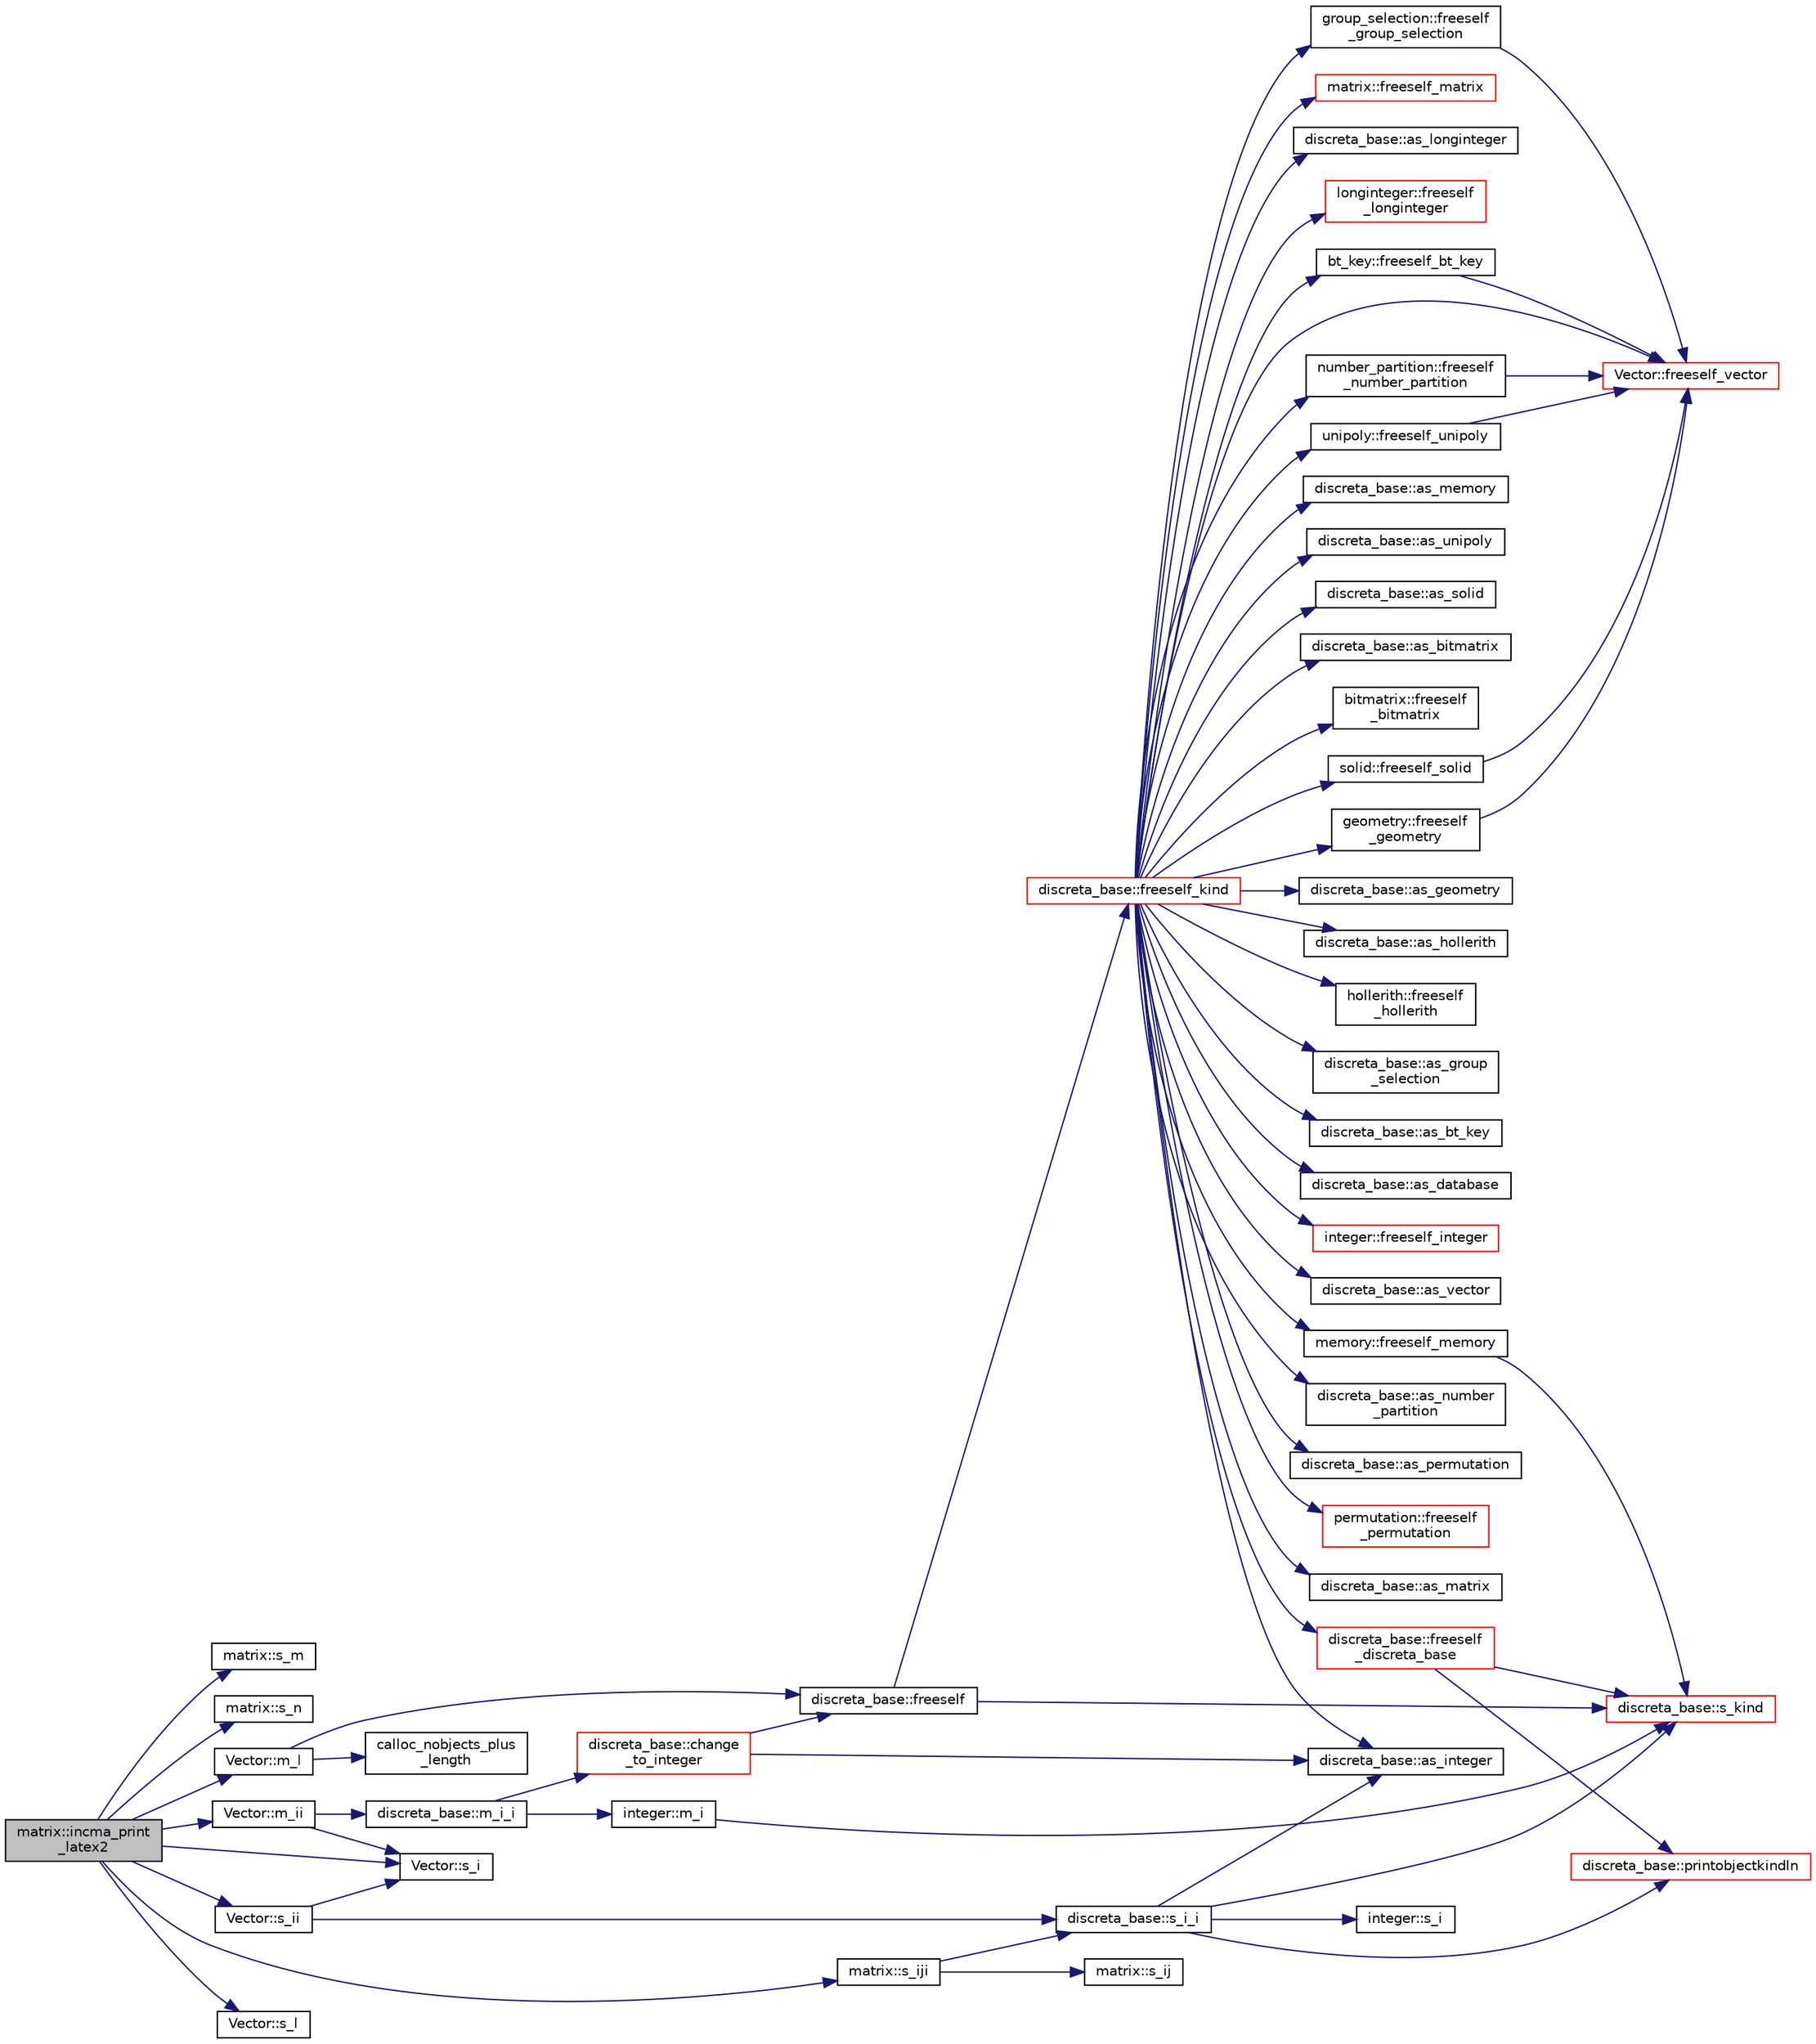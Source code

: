 digraph "matrix::incma_print_latex2"
{
  edge [fontname="Helvetica",fontsize="10",labelfontname="Helvetica",labelfontsize="10"];
  node [fontname="Helvetica",fontsize="10",shape=record];
  rankdir="LR";
  Node803 [label="matrix::incma_print\l_latex2",height=0.2,width=0.4,color="black", fillcolor="grey75", style="filled", fontcolor="black"];
  Node803 -> Node804 [color="midnightblue",fontsize="10",style="solid",fontname="Helvetica"];
  Node804 [label="matrix::s_m",height=0.2,width=0.4,color="black", fillcolor="white", style="filled",URL="$d1/d8d/classmatrix.html#afeb2e29600e68448b9d1130114b9606f"];
  Node803 -> Node805 [color="midnightblue",fontsize="10",style="solid",fontname="Helvetica"];
  Node805 [label="matrix::s_n",height=0.2,width=0.4,color="black", fillcolor="white", style="filled",URL="$d1/d8d/classmatrix.html#a35f5321a5615451fdc8be7b953f8ac8b"];
  Node803 -> Node806 [color="midnightblue",fontsize="10",style="solid",fontname="Helvetica"];
  Node806 [label="Vector::m_l",height=0.2,width=0.4,color="black", fillcolor="white", style="filled",URL="$d5/db2/class_vector.html#a00f5520c2a6b4f5282a1a8bcf8ea74eb"];
  Node806 -> Node807 [color="midnightblue",fontsize="10",style="solid",fontname="Helvetica"];
  Node807 [label="discreta_base::freeself",height=0.2,width=0.4,color="black", fillcolor="white", style="filled",URL="$d7/d71/classdiscreta__base.html#a9a3c9501a562293b5667c11b9174d6e5"];
  Node807 -> Node808 [color="midnightblue",fontsize="10",style="solid",fontname="Helvetica"];
  Node808 [label="discreta_base::freeself_kind",height=0.2,width=0.4,color="red", fillcolor="white", style="filled",URL="$d7/d71/classdiscreta__base.html#a63a23ada2165b3838fab719ed458cec8"];
  Node808 -> Node809 [color="midnightblue",fontsize="10",style="solid",fontname="Helvetica"];
  Node809 [label="discreta_base::freeself\l_discreta_base",height=0.2,width=0.4,color="red", fillcolor="white", style="filled",URL="$d7/d71/classdiscreta__base.html#a8b1ec2cee4566034441e066dc2c027db"];
  Node809 -> Node810 [color="midnightblue",fontsize="10",style="solid",fontname="Helvetica"];
  Node810 [label="discreta_base::s_kind",height=0.2,width=0.4,color="red", fillcolor="white", style="filled",URL="$d7/d71/classdiscreta__base.html#a8a830025c74adbbc3362418a7c2ba157"];
  Node809 -> Node813 [color="midnightblue",fontsize="10",style="solid",fontname="Helvetica"];
  Node813 [label="discreta_base::printobjectkindln",height=0.2,width=0.4,color="red", fillcolor="white", style="filled",URL="$d7/d71/classdiscreta__base.html#a677ccc8f392ebedde05e453f8cf59559"];
  Node808 -> Node816 [color="midnightblue",fontsize="10",style="solid",fontname="Helvetica"];
  Node816 [label="discreta_base::as_integer",height=0.2,width=0.4,color="black", fillcolor="white", style="filled",URL="$d7/d71/classdiscreta__base.html#a00d7691eaf874fd283d942692fe8dd26"];
  Node808 -> Node817 [color="midnightblue",fontsize="10",style="solid",fontname="Helvetica"];
  Node817 [label="integer::freeself_integer",height=0.2,width=0.4,color="red", fillcolor="white", style="filled",URL="$d0/de5/classinteger.html#a02eb557612c9db1820dd75a77151edc0"];
  Node808 -> Node818 [color="midnightblue",fontsize="10",style="solid",fontname="Helvetica"];
  Node818 [label="discreta_base::as_vector",height=0.2,width=0.4,color="black", fillcolor="white", style="filled",URL="$d7/d71/classdiscreta__base.html#a7bdd6cae39c380b128ee9e17e42cf020"];
  Node808 -> Node819 [color="midnightblue",fontsize="10",style="solid",fontname="Helvetica"];
  Node819 [label="Vector::freeself_vector",height=0.2,width=0.4,color="red", fillcolor="white", style="filled",URL="$d5/db2/class_vector.html#ad55c58937ca8fb342247a2c0fb572d20"];
  Node808 -> Node821 [color="midnightblue",fontsize="10",style="solid",fontname="Helvetica"];
  Node821 [label="discreta_base::as_number\l_partition",height=0.2,width=0.4,color="black", fillcolor="white", style="filled",URL="$d7/d71/classdiscreta__base.html#a307aa09de0e925d46697707968ffab00"];
  Node808 -> Node822 [color="midnightblue",fontsize="10",style="solid",fontname="Helvetica"];
  Node822 [label="number_partition::freeself\l_number_partition",height=0.2,width=0.4,color="black", fillcolor="white", style="filled",URL="$df/d50/classnumber__partition.html#aa74111c1c8cd218b654e7b7c1ca42eb5"];
  Node822 -> Node819 [color="midnightblue",fontsize="10",style="solid",fontname="Helvetica"];
  Node808 -> Node823 [color="midnightblue",fontsize="10",style="solid",fontname="Helvetica"];
  Node823 [label="discreta_base::as_permutation",height=0.2,width=0.4,color="black", fillcolor="white", style="filled",URL="$d7/d71/classdiscreta__base.html#aa4e72f36a82984239b12ae831e131098"];
  Node808 -> Node824 [color="midnightblue",fontsize="10",style="solid",fontname="Helvetica"];
  Node824 [label="permutation::freeself\l_permutation",height=0.2,width=0.4,color="red", fillcolor="white", style="filled",URL="$d0/d08/classpermutation.html#a1f86343fa765d71c976d79e5ce372c12"];
  Node808 -> Node825 [color="midnightblue",fontsize="10",style="solid",fontname="Helvetica"];
  Node825 [label="discreta_base::as_matrix",height=0.2,width=0.4,color="black", fillcolor="white", style="filled",URL="$d7/d71/classdiscreta__base.html#ae4d7f56d917a4707b838fbffde6467ff"];
  Node808 -> Node826 [color="midnightblue",fontsize="10",style="solid",fontname="Helvetica"];
  Node826 [label="matrix::freeself_matrix",height=0.2,width=0.4,color="red", fillcolor="white", style="filled",URL="$d1/d8d/classmatrix.html#ab47d61820499f35c15bf82fb6a3b9bd1"];
  Node808 -> Node828 [color="midnightblue",fontsize="10",style="solid",fontname="Helvetica"];
  Node828 [label="discreta_base::as_longinteger",height=0.2,width=0.4,color="black", fillcolor="white", style="filled",URL="$d7/d71/classdiscreta__base.html#a20a094639eb711b10c8694c51937f7cd"];
  Node808 -> Node829 [color="midnightblue",fontsize="10",style="solid",fontname="Helvetica"];
  Node829 [label="longinteger::freeself\l_longinteger",height=0.2,width=0.4,color="red", fillcolor="white", style="filled",URL="$d3/d71/classlonginteger.html#a82006f4b7c6bf897de0387497e16c219"];
  Node808 -> Node831 [color="midnightblue",fontsize="10",style="solid",fontname="Helvetica"];
  Node831 [label="discreta_base::as_memory",height=0.2,width=0.4,color="black", fillcolor="white", style="filled",URL="$d7/d71/classdiscreta__base.html#ad94b2d7dce0cd4fa22db57f6e79c4bd2"];
  Node808 -> Node832 [color="midnightblue",fontsize="10",style="solid",fontname="Helvetica"];
  Node832 [label="memory::freeself_memory",height=0.2,width=0.4,color="black", fillcolor="white", style="filled",URL="$d8/d99/classmemory.html#a19366f9105d79a0e818cc19255d7ef4f"];
  Node832 -> Node810 [color="midnightblue",fontsize="10",style="solid",fontname="Helvetica"];
  Node808 -> Node833 [color="midnightblue",fontsize="10",style="solid",fontname="Helvetica"];
  Node833 [label="discreta_base::as_unipoly",height=0.2,width=0.4,color="black", fillcolor="white", style="filled",URL="$d7/d71/classdiscreta__base.html#ad50d8027f039fe5c2478cddb243adc9d"];
  Node808 -> Node834 [color="midnightblue",fontsize="10",style="solid",fontname="Helvetica"];
  Node834 [label="unipoly::freeself_unipoly",height=0.2,width=0.4,color="black", fillcolor="white", style="filled",URL="$d1/d89/classunipoly.html#aad315db6c6adb555a0c63877aab7d27e"];
  Node834 -> Node819 [color="midnightblue",fontsize="10",style="solid",fontname="Helvetica"];
  Node808 -> Node835 [color="midnightblue",fontsize="10",style="solid",fontname="Helvetica"];
  Node835 [label="discreta_base::as_solid",height=0.2,width=0.4,color="black", fillcolor="white", style="filled",URL="$d7/d71/classdiscreta__base.html#a1fc5f2b85ec97ab0a69dd64903c970a5"];
  Node808 -> Node836 [color="midnightblue",fontsize="10",style="solid",fontname="Helvetica"];
  Node836 [label="solid::freeself_solid",height=0.2,width=0.4,color="black", fillcolor="white", style="filled",URL="$d8/def/classsolid.html#a84c2f0abd7b24b1cf2ccefa9c99567fe"];
  Node836 -> Node819 [color="midnightblue",fontsize="10",style="solid",fontname="Helvetica"];
  Node808 -> Node837 [color="midnightblue",fontsize="10",style="solid",fontname="Helvetica"];
  Node837 [label="discreta_base::as_bitmatrix",height=0.2,width=0.4,color="black", fillcolor="white", style="filled",URL="$d7/d71/classdiscreta__base.html#a071ad54ea8ef6c9d1d15f532e5a76df6"];
  Node808 -> Node838 [color="midnightblue",fontsize="10",style="solid",fontname="Helvetica"];
  Node838 [label="bitmatrix::freeself\l_bitmatrix",height=0.2,width=0.4,color="black", fillcolor="white", style="filled",URL="$de/dc8/classbitmatrix.html#a4b84eed56a244df63819eae6b7ba1eff"];
  Node808 -> Node839 [color="midnightblue",fontsize="10",style="solid",fontname="Helvetica"];
  Node839 [label="discreta_base::as_geometry",height=0.2,width=0.4,color="black", fillcolor="white", style="filled",URL="$d7/d71/classdiscreta__base.html#a38fc7b4cdd830703e9d87354b79bc5c8"];
  Node808 -> Node840 [color="midnightblue",fontsize="10",style="solid",fontname="Helvetica"];
  Node840 [label="geometry::freeself\l_geometry",height=0.2,width=0.4,color="black", fillcolor="white", style="filled",URL="$da/d44/classgeometry.html#a504b1b52d24b4ae00d9fd0b7838b57e6"];
  Node840 -> Node819 [color="midnightblue",fontsize="10",style="solid",fontname="Helvetica"];
  Node808 -> Node841 [color="midnightblue",fontsize="10",style="solid",fontname="Helvetica"];
  Node841 [label="discreta_base::as_hollerith",height=0.2,width=0.4,color="black", fillcolor="white", style="filled",URL="$d7/d71/classdiscreta__base.html#a3e66f82711f314710107e2f29e589690"];
  Node808 -> Node842 [color="midnightblue",fontsize="10",style="solid",fontname="Helvetica"];
  Node842 [label="hollerith::freeself\l_hollerith",height=0.2,width=0.4,color="black", fillcolor="white", style="filled",URL="$d8/d99/classhollerith.html#a240d1b30780c9e09323d0b3ad5e2d1f7"];
  Node808 -> Node843 [color="midnightblue",fontsize="10",style="solid",fontname="Helvetica"];
  Node843 [label="discreta_base::as_group\l_selection",height=0.2,width=0.4,color="black", fillcolor="white", style="filled",URL="$d7/d71/classdiscreta__base.html#aae1bac4883c567718bef9fb610abbdc8"];
  Node808 -> Node844 [color="midnightblue",fontsize="10",style="solid",fontname="Helvetica"];
  Node844 [label="group_selection::freeself\l_group_selection",height=0.2,width=0.4,color="black", fillcolor="white", style="filled",URL="$d6/db0/classgroup__selection.html#a778b1a466858bf7f90516eeba1795798"];
  Node844 -> Node819 [color="midnightblue",fontsize="10",style="solid",fontname="Helvetica"];
  Node808 -> Node845 [color="midnightblue",fontsize="10",style="solid",fontname="Helvetica"];
  Node845 [label="discreta_base::as_bt_key",height=0.2,width=0.4,color="black", fillcolor="white", style="filled",URL="$d7/d71/classdiscreta__base.html#a2734c6e08dca17cf6588bd5064ec1b9f"];
  Node808 -> Node846 [color="midnightblue",fontsize="10",style="solid",fontname="Helvetica"];
  Node846 [label="bt_key::freeself_bt_key",height=0.2,width=0.4,color="black", fillcolor="white", style="filled",URL="$d1/de5/classbt__key.html#aad1f5a9b943d3ae072f1d09a9bb126c6"];
  Node846 -> Node819 [color="midnightblue",fontsize="10",style="solid",fontname="Helvetica"];
  Node808 -> Node847 [color="midnightblue",fontsize="10",style="solid",fontname="Helvetica"];
  Node847 [label="discreta_base::as_database",height=0.2,width=0.4,color="black", fillcolor="white", style="filled",URL="$d7/d71/classdiscreta__base.html#ab055d39d58210a2b03ba3d33703b09a9"];
  Node807 -> Node810 [color="midnightblue",fontsize="10",style="solid",fontname="Helvetica"];
  Node806 -> Node855 [color="midnightblue",fontsize="10",style="solid",fontname="Helvetica"];
  Node855 [label="calloc_nobjects_plus\l_length",height=0.2,width=0.4,color="black", fillcolor="white", style="filled",URL="$d9/d60/discreta_8h.html#a71599d54c8c17dfa065a363f5cdd0aa4"];
  Node803 -> Node856 [color="midnightblue",fontsize="10",style="solid",fontname="Helvetica"];
  Node856 [label="Vector::m_ii",height=0.2,width=0.4,color="black", fillcolor="white", style="filled",URL="$d5/db2/class_vector.html#aa6a97eabb43f192a47947f4f6acbb04d"];
  Node856 -> Node857 [color="midnightblue",fontsize="10",style="solid",fontname="Helvetica"];
  Node857 [label="Vector::s_i",height=0.2,width=0.4,color="black", fillcolor="white", style="filled",URL="$d5/db2/class_vector.html#a1c4fe1752523df8119f70dd550244871"];
  Node856 -> Node858 [color="midnightblue",fontsize="10",style="solid",fontname="Helvetica"];
  Node858 [label="discreta_base::m_i_i",height=0.2,width=0.4,color="black", fillcolor="white", style="filled",URL="$d7/d71/classdiscreta__base.html#aa231464a9d4bc233f66608021c9ad997"];
  Node858 -> Node859 [color="midnightblue",fontsize="10",style="solid",fontname="Helvetica"];
  Node859 [label="discreta_base::change\l_to_integer",height=0.2,width=0.4,color="red", fillcolor="white", style="filled",URL="$d7/d71/classdiscreta__base.html#a58a5a5bd8f8e6f2dd7b4483b66dc7bb9"];
  Node859 -> Node807 [color="midnightblue",fontsize="10",style="solid",fontname="Helvetica"];
  Node859 -> Node816 [color="midnightblue",fontsize="10",style="solid",fontname="Helvetica"];
  Node858 -> Node882 [color="midnightblue",fontsize="10",style="solid",fontname="Helvetica"];
  Node882 [label="integer::m_i",height=0.2,width=0.4,color="black", fillcolor="white", style="filled",URL="$d0/de5/classinteger.html#a869091f0a0f35f5354c8c4a70250e8a9"];
  Node882 -> Node810 [color="midnightblue",fontsize="10",style="solid",fontname="Helvetica"];
  Node803 -> Node883 [color="midnightblue",fontsize="10",style="solid",fontname="Helvetica"];
  Node883 [label="Vector::s_l",height=0.2,width=0.4,color="black", fillcolor="white", style="filled",URL="$d5/db2/class_vector.html#ad2dc082288f858d22a528832289e0704"];
  Node803 -> Node884 [color="midnightblue",fontsize="10",style="solid",fontname="Helvetica"];
  Node884 [label="Vector::s_ii",height=0.2,width=0.4,color="black", fillcolor="white", style="filled",URL="$d5/db2/class_vector.html#a75d4942cc7b9794717b4846c10520db8"];
  Node884 -> Node857 [color="midnightblue",fontsize="10",style="solid",fontname="Helvetica"];
  Node884 -> Node885 [color="midnightblue",fontsize="10",style="solid",fontname="Helvetica"];
  Node885 [label="discreta_base::s_i_i",height=0.2,width=0.4,color="black", fillcolor="white", style="filled",URL="$d7/d71/classdiscreta__base.html#aadb92c01fbe69b3034b0214b33fbc735"];
  Node885 -> Node810 [color="midnightblue",fontsize="10",style="solid",fontname="Helvetica"];
  Node885 -> Node813 [color="midnightblue",fontsize="10",style="solid",fontname="Helvetica"];
  Node885 -> Node816 [color="midnightblue",fontsize="10",style="solid",fontname="Helvetica"];
  Node885 -> Node886 [color="midnightblue",fontsize="10",style="solid",fontname="Helvetica"];
  Node886 [label="integer::s_i",height=0.2,width=0.4,color="black", fillcolor="white", style="filled",URL="$d0/de5/classinteger.html#adf28e9f94d4c844adaa950deeb80b904"];
  Node803 -> Node857 [color="midnightblue",fontsize="10",style="solid",fontname="Helvetica"];
  Node803 -> Node887 [color="midnightblue",fontsize="10",style="solid",fontname="Helvetica"];
  Node887 [label="matrix::s_iji",height=0.2,width=0.4,color="black", fillcolor="white", style="filled",URL="$d1/d8d/classmatrix.html#af8d3c35817af62a3c0097ddf64422d96"];
  Node887 -> Node888 [color="midnightblue",fontsize="10",style="solid",fontname="Helvetica"];
  Node888 [label="matrix::s_ij",height=0.2,width=0.4,color="black", fillcolor="white", style="filled",URL="$d1/d8d/classmatrix.html#ab36f1b3abd2df280224c50c9debb57df"];
  Node887 -> Node885 [color="midnightblue",fontsize="10",style="solid",fontname="Helvetica"];
}
